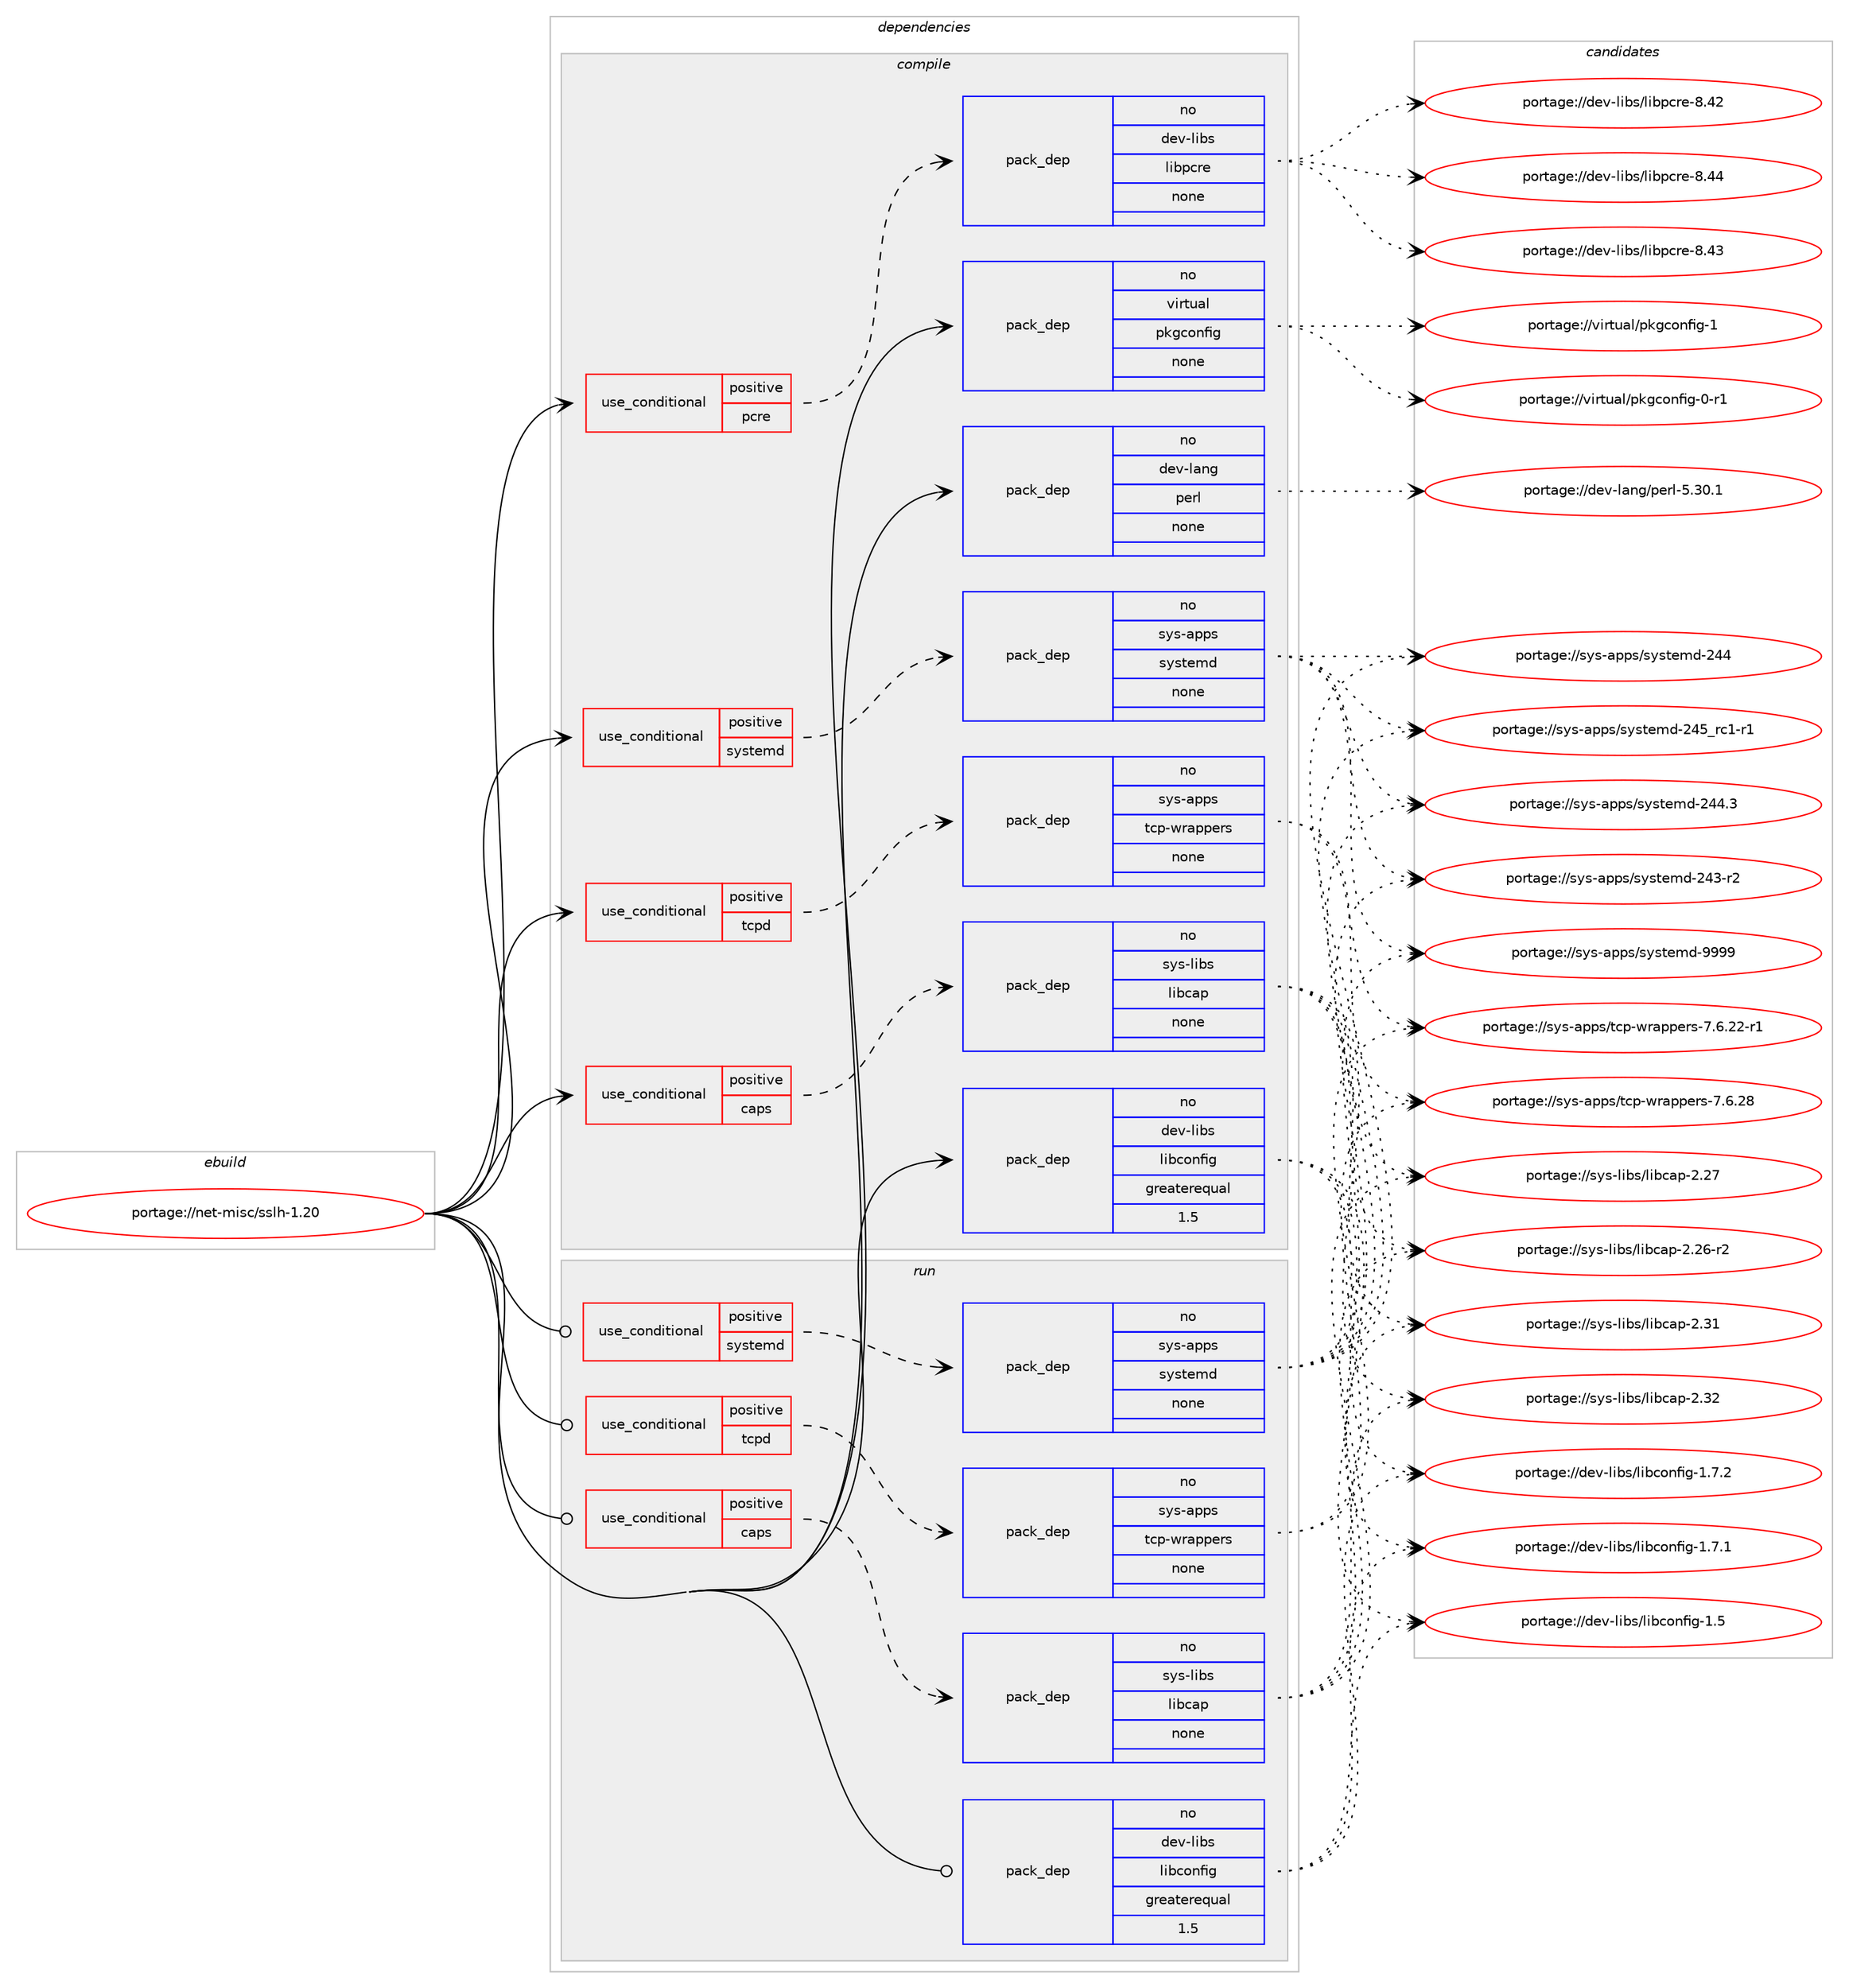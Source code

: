digraph prolog {

# *************
# Graph options
# *************

newrank=true;
concentrate=true;
compound=true;
graph [rankdir=LR,fontname=Helvetica,fontsize=10,ranksep=1.5];#, ranksep=2.5, nodesep=0.2];
edge  [arrowhead=vee];
node  [fontname=Helvetica,fontsize=10];

# **********
# The ebuild
# **********

subgraph cluster_leftcol {
color=gray;
rank=same;
label=<<i>ebuild</i>>;
id [label="portage://net-misc/sslh-1.20", color=red, width=4, href="../net-misc/sslh-1.20.svg"];
}

# ****************
# The dependencies
# ****************

subgraph cluster_midcol {
color=gray;
label=<<i>dependencies</i>>;
subgraph cluster_compile {
fillcolor="#eeeeee";
style=filled;
label=<<i>compile</i>>;
subgraph cond24172 {
dependency118459 [label=<<TABLE BORDER="0" CELLBORDER="1" CELLSPACING="0" CELLPADDING="4"><TR><TD ROWSPAN="3" CELLPADDING="10">use_conditional</TD></TR><TR><TD>positive</TD></TR><TR><TD>caps</TD></TR></TABLE>>, shape=none, color=red];
subgraph pack92299 {
dependency118460 [label=<<TABLE BORDER="0" CELLBORDER="1" CELLSPACING="0" CELLPADDING="4" WIDTH="220"><TR><TD ROWSPAN="6" CELLPADDING="30">pack_dep</TD></TR><TR><TD WIDTH="110">no</TD></TR><TR><TD>sys-libs</TD></TR><TR><TD>libcap</TD></TR><TR><TD>none</TD></TR><TR><TD></TD></TR></TABLE>>, shape=none, color=blue];
}
dependency118459:e -> dependency118460:w [weight=20,style="dashed",arrowhead="vee"];
}
id:e -> dependency118459:w [weight=20,style="solid",arrowhead="vee"];
subgraph cond24173 {
dependency118461 [label=<<TABLE BORDER="0" CELLBORDER="1" CELLSPACING="0" CELLPADDING="4"><TR><TD ROWSPAN="3" CELLPADDING="10">use_conditional</TD></TR><TR><TD>positive</TD></TR><TR><TD>pcre</TD></TR></TABLE>>, shape=none, color=red];
subgraph pack92300 {
dependency118462 [label=<<TABLE BORDER="0" CELLBORDER="1" CELLSPACING="0" CELLPADDING="4" WIDTH="220"><TR><TD ROWSPAN="6" CELLPADDING="30">pack_dep</TD></TR><TR><TD WIDTH="110">no</TD></TR><TR><TD>dev-libs</TD></TR><TR><TD>libpcre</TD></TR><TR><TD>none</TD></TR><TR><TD></TD></TR></TABLE>>, shape=none, color=blue];
}
dependency118461:e -> dependency118462:w [weight=20,style="dashed",arrowhead="vee"];
}
id:e -> dependency118461:w [weight=20,style="solid",arrowhead="vee"];
subgraph cond24174 {
dependency118463 [label=<<TABLE BORDER="0" CELLBORDER="1" CELLSPACING="0" CELLPADDING="4"><TR><TD ROWSPAN="3" CELLPADDING="10">use_conditional</TD></TR><TR><TD>positive</TD></TR><TR><TD>systemd</TD></TR></TABLE>>, shape=none, color=red];
subgraph pack92301 {
dependency118464 [label=<<TABLE BORDER="0" CELLBORDER="1" CELLSPACING="0" CELLPADDING="4" WIDTH="220"><TR><TD ROWSPAN="6" CELLPADDING="30">pack_dep</TD></TR><TR><TD WIDTH="110">no</TD></TR><TR><TD>sys-apps</TD></TR><TR><TD>systemd</TD></TR><TR><TD>none</TD></TR><TR><TD></TD></TR></TABLE>>, shape=none, color=blue];
}
dependency118463:e -> dependency118464:w [weight=20,style="dashed",arrowhead="vee"];
}
id:e -> dependency118463:w [weight=20,style="solid",arrowhead="vee"];
subgraph cond24175 {
dependency118465 [label=<<TABLE BORDER="0" CELLBORDER="1" CELLSPACING="0" CELLPADDING="4"><TR><TD ROWSPAN="3" CELLPADDING="10">use_conditional</TD></TR><TR><TD>positive</TD></TR><TR><TD>tcpd</TD></TR></TABLE>>, shape=none, color=red];
subgraph pack92302 {
dependency118466 [label=<<TABLE BORDER="0" CELLBORDER="1" CELLSPACING="0" CELLPADDING="4" WIDTH="220"><TR><TD ROWSPAN="6" CELLPADDING="30">pack_dep</TD></TR><TR><TD WIDTH="110">no</TD></TR><TR><TD>sys-apps</TD></TR><TR><TD>tcp-wrappers</TD></TR><TR><TD>none</TD></TR><TR><TD></TD></TR></TABLE>>, shape=none, color=blue];
}
dependency118465:e -> dependency118466:w [weight=20,style="dashed",arrowhead="vee"];
}
id:e -> dependency118465:w [weight=20,style="solid",arrowhead="vee"];
subgraph pack92303 {
dependency118467 [label=<<TABLE BORDER="0" CELLBORDER="1" CELLSPACING="0" CELLPADDING="4" WIDTH="220"><TR><TD ROWSPAN="6" CELLPADDING="30">pack_dep</TD></TR><TR><TD WIDTH="110">no</TD></TR><TR><TD>dev-lang</TD></TR><TR><TD>perl</TD></TR><TR><TD>none</TD></TR><TR><TD></TD></TR></TABLE>>, shape=none, color=blue];
}
id:e -> dependency118467:w [weight=20,style="solid",arrowhead="vee"];
subgraph pack92304 {
dependency118468 [label=<<TABLE BORDER="0" CELLBORDER="1" CELLSPACING="0" CELLPADDING="4" WIDTH="220"><TR><TD ROWSPAN="6" CELLPADDING="30">pack_dep</TD></TR><TR><TD WIDTH="110">no</TD></TR><TR><TD>dev-libs</TD></TR><TR><TD>libconfig</TD></TR><TR><TD>greaterequal</TD></TR><TR><TD>1.5</TD></TR></TABLE>>, shape=none, color=blue];
}
id:e -> dependency118468:w [weight=20,style="solid",arrowhead="vee"];
subgraph pack92305 {
dependency118469 [label=<<TABLE BORDER="0" CELLBORDER="1" CELLSPACING="0" CELLPADDING="4" WIDTH="220"><TR><TD ROWSPAN="6" CELLPADDING="30">pack_dep</TD></TR><TR><TD WIDTH="110">no</TD></TR><TR><TD>virtual</TD></TR><TR><TD>pkgconfig</TD></TR><TR><TD>none</TD></TR><TR><TD></TD></TR></TABLE>>, shape=none, color=blue];
}
id:e -> dependency118469:w [weight=20,style="solid",arrowhead="vee"];
}
subgraph cluster_compileandrun {
fillcolor="#eeeeee";
style=filled;
label=<<i>compile and run</i>>;
}
subgraph cluster_run {
fillcolor="#eeeeee";
style=filled;
label=<<i>run</i>>;
subgraph cond24176 {
dependency118470 [label=<<TABLE BORDER="0" CELLBORDER="1" CELLSPACING="0" CELLPADDING="4"><TR><TD ROWSPAN="3" CELLPADDING="10">use_conditional</TD></TR><TR><TD>positive</TD></TR><TR><TD>caps</TD></TR></TABLE>>, shape=none, color=red];
subgraph pack92306 {
dependency118471 [label=<<TABLE BORDER="0" CELLBORDER="1" CELLSPACING="0" CELLPADDING="4" WIDTH="220"><TR><TD ROWSPAN="6" CELLPADDING="30">pack_dep</TD></TR><TR><TD WIDTH="110">no</TD></TR><TR><TD>sys-libs</TD></TR><TR><TD>libcap</TD></TR><TR><TD>none</TD></TR><TR><TD></TD></TR></TABLE>>, shape=none, color=blue];
}
dependency118470:e -> dependency118471:w [weight=20,style="dashed",arrowhead="vee"];
}
id:e -> dependency118470:w [weight=20,style="solid",arrowhead="odot"];
subgraph cond24177 {
dependency118472 [label=<<TABLE BORDER="0" CELLBORDER="1" CELLSPACING="0" CELLPADDING="4"><TR><TD ROWSPAN="3" CELLPADDING="10">use_conditional</TD></TR><TR><TD>positive</TD></TR><TR><TD>systemd</TD></TR></TABLE>>, shape=none, color=red];
subgraph pack92307 {
dependency118473 [label=<<TABLE BORDER="0" CELLBORDER="1" CELLSPACING="0" CELLPADDING="4" WIDTH="220"><TR><TD ROWSPAN="6" CELLPADDING="30">pack_dep</TD></TR><TR><TD WIDTH="110">no</TD></TR><TR><TD>sys-apps</TD></TR><TR><TD>systemd</TD></TR><TR><TD>none</TD></TR><TR><TD></TD></TR></TABLE>>, shape=none, color=blue];
}
dependency118472:e -> dependency118473:w [weight=20,style="dashed",arrowhead="vee"];
}
id:e -> dependency118472:w [weight=20,style="solid",arrowhead="odot"];
subgraph cond24178 {
dependency118474 [label=<<TABLE BORDER="0" CELLBORDER="1" CELLSPACING="0" CELLPADDING="4"><TR><TD ROWSPAN="3" CELLPADDING="10">use_conditional</TD></TR><TR><TD>positive</TD></TR><TR><TD>tcpd</TD></TR></TABLE>>, shape=none, color=red];
subgraph pack92308 {
dependency118475 [label=<<TABLE BORDER="0" CELLBORDER="1" CELLSPACING="0" CELLPADDING="4" WIDTH="220"><TR><TD ROWSPAN="6" CELLPADDING="30">pack_dep</TD></TR><TR><TD WIDTH="110">no</TD></TR><TR><TD>sys-apps</TD></TR><TR><TD>tcp-wrappers</TD></TR><TR><TD>none</TD></TR><TR><TD></TD></TR></TABLE>>, shape=none, color=blue];
}
dependency118474:e -> dependency118475:w [weight=20,style="dashed",arrowhead="vee"];
}
id:e -> dependency118474:w [weight=20,style="solid",arrowhead="odot"];
subgraph pack92309 {
dependency118476 [label=<<TABLE BORDER="0" CELLBORDER="1" CELLSPACING="0" CELLPADDING="4" WIDTH="220"><TR><TD ROWSPAN="6" CELLPADDING="30">pack_dep</TD></TR><TR><TD WIDTH="110">no</TD></TR><TR><TD>dev-libs</TD></TR><TR><TD>libconfig</TD></TR><TR><TD>greaterequal</TD></TR><TR><TD>1.5</TD></TR></TABLE>>, shape=none, color=blue];
}
id:e -> dependency118476:w [weight=20,style="solid",arrowhead="odot"];
}
}

# **************
# The candidates
# **************

subgraph cluster_choices {
rank=same;
color=gray;
label=<<i>candidates</i>>;

subgraph choice92299 {
color=black;
nodesep=1;
choice1151211154510810598115471081059899971124550465150 [label="portage://sys-libs/libcap-2.32", color=red, width=4,href="../sys-libs/libcap-2.32.svg"];
choice1151211154510810598115471081059899971124550465149 [label="portage://sys-libs/libcap-2.31", color=red, width=4,href="../sys-libs/libcap-2.31.svg"];
choice1151211154510810598115471081059899971124550465055 [label="portage://sys-libs/libcap-2.27", color=red, width=4,href="../sys-libs/libcap-2.27.svg"];
choice11512111545108105981154710810598999711245504650544511450 [label="portage://sys-libs/libcap-2.26-r2", color=red, width=4,href="../sys-libs/libcap-2.26-r2.svg"];
dependency118460:e -> choice1151211154510810598115471081059899971124550465150:w [style=dotted,weight="100"];
dependency118460:e -> choice1151211154510810598115471081059899971124550465149:w [style=dotted,weight="100"];
dependency118460:e -> choice1151211154510810598115471081059899971124550465055:w [style=dotted,weight="100"];
dependency118460:e -> choice11512111545108105981154710810598999711245504650544511450:w [style=dotted,weight="100"];
}
subgraph choice92300 {
color=black;
nodesep=1;
choice10010111845108105981154710810598112991141014556465252 [label="portage://dev-libs/libpcre-8.44", color=red, width=4,href="../dev-libs/libpcre-8.44.svg"];
choice10010111845108105981154710810598112991141014556465251 [label="portage://dev-libs/libpcre-8.43", color=red, width=4,href="../dev-libs/libpcre-8.43.svg"];
choice10010111845108105981154710810598112991141014556465250 [label="portage://dev-libs/libpcre-8.42", color=red, width=4,href="../dev-libs/libpcre-8.42.svg"];
dependency118462:e -> choice10010111845108105981154710810598112991141014556465252:w [style=dotted,weight="100"];
dependency118462:e -> choice10010111845108105981154710810598112991141014556465251:w [style=dotted,weight="100"];
dependency118462:e -> choice10010111845108105981154710810598112991141014556465250:w [style=dotted,weight="100"];
}
subgraph choice92301 {
color=black;
nodesep=1;
choice1151211154597112112115471151211151161011091004557575757 [label="portage://sys-apps/systemd-9999", color=red, width=4,href="../sys-apps/systemd-9999.svg"];
choice115121115459711211211547115121115116101109100455052539511499494511449 [label="portage://sys-apps/systemd-245_rc1-r1", color=red, width=4,href="../sys-apps/systemd-245_rc1-r1.svg"];
choice115121115459711211211547115121115116101109100455052524651 [label="portage://sys-apps/systemd-244.3", color=red, width=4,href="../sys-apps/systemd-244.3.svg"];
choice11512111545971121121154711512111511610110910045505252 [label="portage://sys-apps/systemd-244", color=red, width=4,href="../sys-apps/systemd-244.svg"];
choice115121115459711211211547115121115116101109100455052514511450 [label="portage://sys-apps/systemd-243-r2", color=red, width=4,href="../sys-apps/systemd-243-r2.svg"];
dependency118464:e -> choice1151211154597112112115471151211151161011091004557575757:w [style=dotted,weight="100"];
dependency118464:e -> choice115121115459711211211547115121115116101109100455052539511499494511449:w [style=dotted,weight="100"];
dependency118464:e -> choice115121115459711211211547115121115116101109100455052524651:w [style=dotted,weight="100"];
dependency118464:e -> choice11512111545971121121154711512111511610110910045505252:w [style=dotted,weight="100"];
dependency118464:e -> choice115121115459711211211547115121115116101109100455052514511450:w [style=dotted,weight="100"];
}
subgraph choice92302 {
color=black;
nodesep=1;
choice11512111545971121121154711699112451191149711211210111411545554654465056 [label="portage://sys-apps/tcp-wrappers-7.6.28", color=red, width=4,href="../sys-apps/tcp-wrappers-7.6.28.svg"];
choice115121115459711211211547116991124511911497112112101114115455546544650504511449 [label="portage://sys-apps/tcp-wrappers-7.6.22-r1", color=red, width=4,href="../sys-apps/tcp-wrappers-7.6.22-r1.svg"];
dependency118466:e -> choice11512111545971121121154711699112451191149711211210111411545554654465056:w [style=dotted,weight="100"];
dependency118466:e -> choice115121115459711211211547116991124511911497112112101114115455546544650504511449:w [style=dotted,weight="100"];
}
subgraph choice92303 {
color=black;
nodesep=1;
choice10010111845108971101034711210111410845534651484649 [label="portage://dev-lang/perl-5.30.1", color=red, width=4,href="../dev-lang/perl-5.30.1.svg"];
dependency118467:e -> choice10010111845108971101034711210111410845534651484649:w [style=dotted,weight="100"];
}
subgraph choice92304 {
color=black;
nodesep=1;
choice1001011184510810598115471081059899111110102105103454946554650 [label="portage://dev-libs/libconfig-1.7.2", color=red, width=4,href="../dev-libs/libconfig-1.7.2.svg"];
choice1001011184510810598115471081059899111110102105103454946554649 [label="portage://dev-libs/libconfig-1.7.1", color=red, width=4,href="../dev-libs/libconfig-1.7.1.svg"];
choice100101118451081059811547108105989911111010210510345494653 [label="portage://dev-libs/libconfig-1.5", color=red, width=4,href="../dev-libs/libconfig-1.5.svg"];
dependency118468:e -> choice1001011184510810598115471081059899111110102105103454946554650:w [style=dotted,weight="100"];
dependency118468:e -> choice1001011184510810598115471081059899111110102105103454946554649:w [style=dotted,weight="100"];
dependency118468:e -> choice100101118451081059811547108105989911111010210510345494653:w [style=dotted,weight="100"];
}
subgraph choice92305 {
color=black;
nodesep=1;
choice1181051141161179710847112107103991111101021051034549 [label="portage://virtual/pkgconfig-1", color=red, width=4,href="../virtual/pkgconfig-1.svg"];
choice11810511411611797108471121071039911111010210510345484511449 [label="portage://virtual/pkgconfig-0-r1", color=red, width=4,href="../virtual/pkgconfig-0-r1.svg"];
dependency118469:e -> choice1181051141161179710847112107103991111101021051034549:w [style=dotted,weight="100"];
dependency118469:e -> choice11810511411611797108471121071039911111010210510345484511449:w [style=dotted,weight="100"];
}
subgraph choice92306 {
color=black;
nodesep=1;
choice1151211154510810598115471081059899971124550465150 [label="portage://sys-libs/libcap-2.32", color=red, width=4,href="../sys-libs/libcap-2.32.svg"];
choice1151211154510810598115471081059899971124550465149 [label="portage://sys-libs/libcap-2.31", color=red, width=4,href="../sys-libs/libcap-2.31.svg"];
choice1151211154510810598115471081059899971124550465055 [label="portage://sys-libs/libcap-2.27", color=red, width=4,href="../sys-libs/libcap-2.27.svg"];
choice11512111545108105981154710810598999711245504650544511450 [label="portage://sys-libs/libcap-2.26-r2", color=red, width=4,href="../sys-libs/libcap-2.26-r2.svg"];
dependency118471:e -> choice1151211154510810598115471081059899971124550465150:w [style=dotted,weight="100"];
dependency118471:e -> choice1151211154510810598115471081059899971124550465149:w [style=dotted,weight="100"];
dependency118471:e -> choice1151211154510810598115471081059899971124550465055:w [style=dotted,weight="100"];
dependency118471:e -> choice11512111545108105981154710810598999711245504650544511450:w [style=dotted,weight="100"];
}
subgraph choice92307 {
color=black;
nodesep=1;
choice1151211154597112112115471151211151161011091004557575757 [label="portage://sys-apps/systemd-9999", color=red, width=4,href="../sys-apps/systemd-9999.svg"];
choice115121115459711211211547115121115116101109100455052539511499494511449 [label="portage://sys-apps/systemd-245_rc1-r1", color=red, width=4,href="../sys-apps/systemd-245_rc1-r1.svg"];
choice115121115459711211211547115121115116101109100455052524651 [label="portage://sys-apps/systemd-244.3", color=red, width=4,href="../sys-apps/systemd-244.3.svg"];
choice11512111545971121121154711512111511610110910045505252 [label="portage://sys-apps/systemd-244", color=red, width=4,href="../sys-apps/systemd-244.svg"];
choice115121115459711211211547115121115116101109100455052514511450 [label="portage://sys-apps/systemd-243-r2", color=red, width=4,href="../sys-apps/systemd-243-r2.svg"];
dependency118473:e -> choice1151211154597112112115471151211151161011091004557575757:w [style=dotted,weight="100"];
dependency118473:e -> choice115121115459711211211547115121115116101109100455052539511499494511449:w [style=dotted,weight="100"];
dependency118473:e -> choice115121115459711211211547115121115116101109100455052524651:w [style=dotted,weight="100"];
dependency118473:e -> choice11512111545971121121154711512111511610110910045505252:w [style=dotted,weight="100"];
dependency118473:e -> choice115121115459711211211547115121115116101109100455052514511450:w [style=dotted,weight="100"];
}
subgraph choice92308 {
color=black;
nodesep=1;
choice11512111545971121121154711699112451191149711211210111411545554654465056 [label="portage://sys-apps/tcp-wrappers-7.6.28", color=red, width=4,href="../sys-apps/tcp-wrappers-7.6.28.svg"];
choice115121115459711211211547116991124511911497112112101114115455546544650504511449 [label="portage://sys-apps/tcp-wrappers-7.6.22-r1", color=red, width=4,href="../sys-apps/tcp-wrappers-7.6.22-r1.svg"];
dependency118475:e -> choice11512111545971121121154711699112451191149711211210111411545554654465056:w [style=dotted,weight="100"];
dependency118475:e -> choice115121115459711211211547116991124511911497112112101114115455546544650504511449:w [style=dotted,weight="100"];
}
subgraph choice92309 {
color=black;
nodesep=1;
choice1001011184510810598115471081059899111110102105103454946554650 [label="portage://dev-libs/libconfig-1.7.2", color=red, width=4,href="../dev-libs/libconfig-1.7.2.svg"];
choice1001011184510810598115471081059899111110102105103454946554649 [label="portage://dev-libs/libconfig-1.7.1", color=red, width=4,href="../dev-libs/libconfig-1.7.1.svg"];
choice100101118451081059811547108105989911111010210510345494653 [label="portage://dev-libs/libconfig-1.5", color=red, width=4,href="../dev-libs/libconfig-1.5.svg"];
dependency118476:e -> choice1001011184510810598115471081059899111110102105103454946554650:w [style=dotted,weight="100"];
dependency118476:e -> choice1001011184510810598115471081059899111110102105103454946554649:w [style=dotted,weight="100"];
dependency118476:e -> choice100101118451081059811547108105989911111010210510345494653:w [style=dotted,weight="100"];
}
}

}
